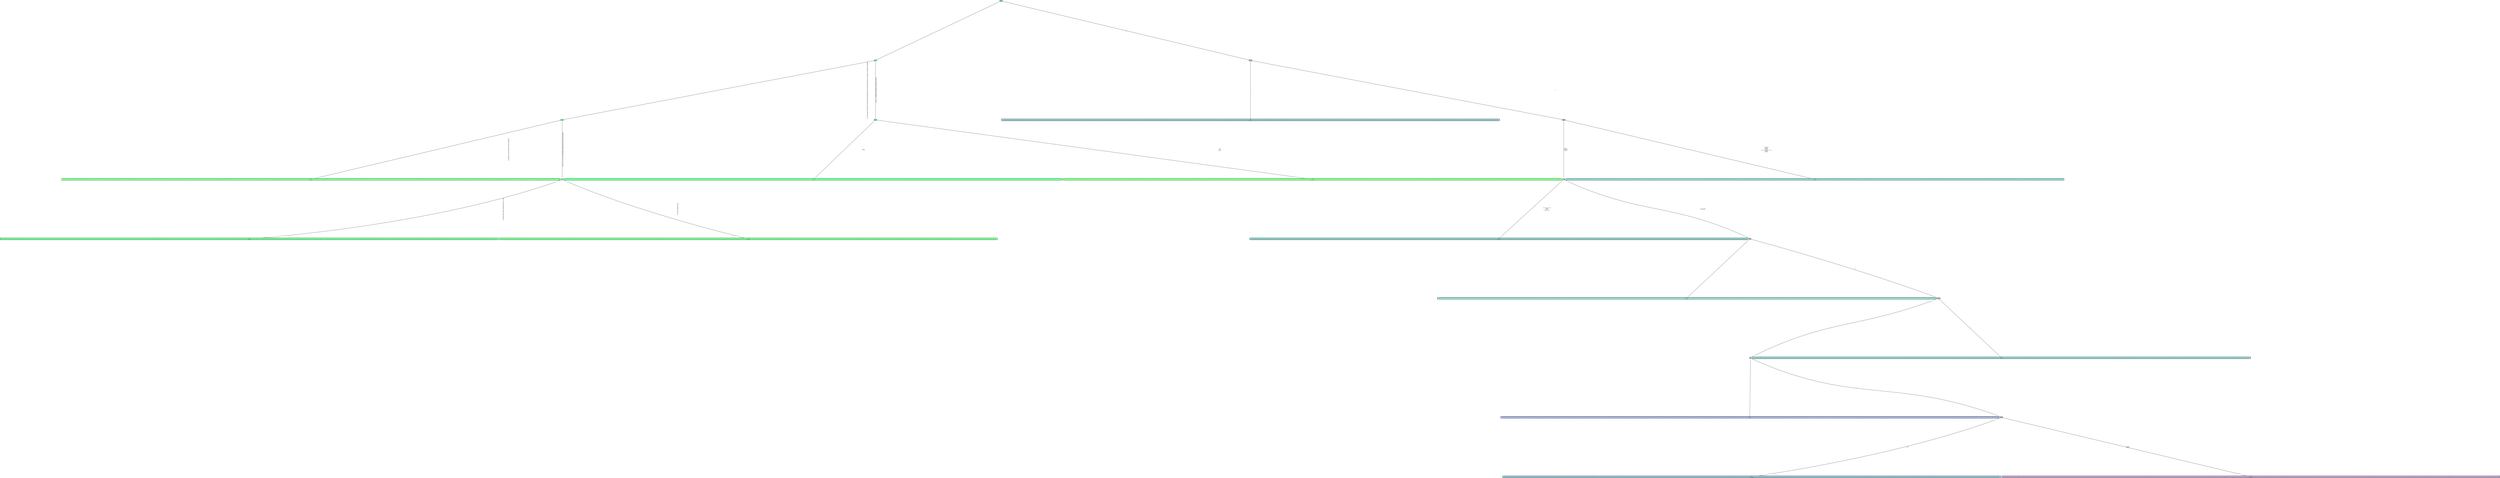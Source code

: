 graph Tree {
node [shape=box, style="filled, rounded",color="black",penwidth="3",fontcolor="black",                 fontname=helvetica] ;
graph [ranksep="0 equally", splines=straight,                 bgcolor=transparent, dpi=200] ;
edge [fontname=helvetica, color=black] ;
0 [label="430
Prob: 1001:0.0 1002:0.0 1003:0.0 1004:0.0 1005:0.0 1006:0.0 1007:0.0 1008:0.0 1009:0.0 1010:0.0 1011:0.0 1012:0.0 1013:0.0 1014:0.0 1015:0.0 1016:0.0 1017:0.0 1018:0.0 1019:0.0 1020:0.0 1021:0.0 1022:0.0 1024:0.0 1027:0.0 1028:0.0 1029:0.0 1030:0.0 1031:0.0 1101:0.0 1102:0.0 1103:0.0 1104:0.0 1105:0.0 1106:0.0 1107:0.0 1109:0.0 1110:0.0 412:0.0 413:0.0 414:0.0 415:0.0 416:0.0 417:0.0 418:0.0 419:0.0 420:0.0 421:0.0 422:0.0 423:0.0 424:0.0 425:0.0 426:0.0 427:0.0 428:0.0 429:0.0 430:0.1 501:0.0 502:0.0 503:0.0 504:0.0 505:0.0 506:0.0 507:0.0 508:0.0 509:0.0 510:0.0 511:0.0 512:0.0 513:0.0 514:0.0 515:0.0 516:0.0 517:0.0 518:0.0 519:0.0 520:0.0 521:0.0 522:0.0 523:0.0 524:0.0 525:0.0 526:0.0 527:0.0 528:0.0 529:0.0 530:0.0 531:0.0 601:0.0 602:0.0 603:0.0 604:0.0 605:0.0 606:0.0 607:0.0 608:0.0 609:0.0 610:0.0 611:0.0 612:0.0 613:0.0 614:0.0 615:0.0 616:0.0 617:0.0 618:0.0 619:0.0 620:0.0 621:0.0 622:0.0 623:0.0 624:0.0 625:0.0 626:0.0 627:0.0 628:0.0 629:0.0 630:0.0 701:0.0 702:0.0 703:0.0 705:0.0 706:0.0 708:0.0 709:0.0 710:0.0 711:0.0 712:0.0 713:0.0 714:0.0 715:0.0 716:0.0 717:0.0 718:0.0 719:0.0 720:0.0 721:0.0 722:0.0 723:0.0 724:0.0 725:0.0 726:0.0 727:0.0 729:0.0 730:0.0 731:0.0 801:0.0 802:0.0 803:0.0 804:0.0 805:0.0 806:0.0 807:0.0 808:0.0 809:0.0 810:0.0 811:0.0 812:0.0 813:0.0 814:0.0 815:0.0 816:0.0 817:0.0 818:0.0 819:0.0 820:0.0 821:0.0 822:0.0 823:0.0 824:0.0 825:0.0 826:0.0 827:0.0 828:0.0 829:0.0 830:0.0 831:0.0 901:0.0 902:0.0 903:0.0 904:0.0 905:0.0 906:0.0 907:0.0 908:0.0 909:0.0 910:0.0 911:0.0 912:0.0 913:0.0 914:0.0 915:0.0 916:0.0 917:0.0 918:0.0 920:0.0 921:0.0 922:0.0 923:0.0 924:0.0 925:0.0 926:0.0 927:0.0 928:0.0 929:0.0 930:0.0
Frac: 0.087", fillcolor="#72f88b"] ;
1 [label="lngthinv", fillcolor="#73f690"] ;
2 [label="425
Prob: 1001:0.0 1002:0.0 1003:0.0 1004:0.0 1005:0.0 1006:0.0 1007:0.0 1008:0.0 1009:0.0 1010:0.0 1011:0.0 1012:0.0 1013:0.0 1014:0.0 1015:0.0 1016:0.0 1017:0.0 1018:0.0 1019:0.0 1020:0.0 1021:0.0 1022:0.0 1024:0.0 1027:0.0 1028:0.0 1029:0.0 1030:0.0 1031:0.0 1101:0.0 1102:0.0 1103:0.0 1104:0.0 1105:0.0 1106:0.0 1107:0.0 1109:0.0 1110:0.0 412:0.0 413:0.0 414:0.0 415:0.0 416:0.0 417:0.0 418:0.0 419:0.0 420:0.0 421:0.0 422:0.0 423:0.0 424:0.0 425:0.0 426:0.0 427:0.0 428:0.0 429:0.0 430:0.0 501:0.0 502:0.0 503:0.0 504:0.0 505:0.0 506:0.0 507:0.0 508:0.0 509:0.0 510:0.0 511:0.0 512:0.0 513:0.0 514:0.0 515:0.0 516:0.0 517:0.0 518:0.0 519:0.0 520:0.0 521:0.0 522:0.0 523:0.0 524:0.0 525:0.0 526:0.0 527:0.0 528:0.0 529:0.0 530:0.0 531:0.0 601:0.0 602:0.0 603:0.0 604:0.0 605:0.0 606:0.0 607:0.0 608:0.0 609:0.0 610:0.0 611:0.0 612:0.0 613:0.0 614:0.0 615:0.0 616:0.0 617:0.0 618:0.0 619:0.0 620:0.0 621:0.0 622:0.0 623:0.0 624:0.0 625:0.0 626:0.0 627:0.0 628:0.0 629:0.0 630:0.0 701:0.0 702:0.0 703:0.0 705:0.0 706:0.0 708:0.0 709:0.0 710:0.0 711:0.0 712:0.0 713:0.0 714:0.0 715:0.0 716:0.0 717:0.0 718:0.0 719:0.0 720:0.0 721:0.0 722:0.0 723:0.0 724:0.0 725:0.0 726:0.0 727:0.0 729:0.0 730:0.0 731:0.0 801:0.0 802:0.0 803:0.0 804:0.0 805:0.0 806:0.0 807:0.0 808:0.0 809:0.0 810:0.0 811:0.0 812:0.0 813:0.0 814:0.0 815:0.0 816:0.0 817:0.0 818:0.0 819:0.0 820:0.0 821:0.0 822:0.0 823:0.0 824:0.0 825:0.0 826:0.0 827:0.0 828:0.0 829:0.0 830:0.0 831:0.0 901:0.0 902:0.0 903:0.0 904:0.0 905:0.0 906:0.0 907:0.0 908:0.0 909:0.0 910:0.0 911:0.0 912:0.0 913:0.0 914:0.0 915:0.0 916:0.0 917:0.0 918:0.0 920:0.0 921:0.0 922:0.0 923:0.0 924:0.0 925:0.0 926:0.0 927:0.0 928:0.0 929:0.0 930:0.0
Frac: 0.092", fillcolor="#71f396"] ;
3 [label="lngthinv", fillcolor="#73f492"] ;
4 [label="421
Prob: 1001:0.0 1002:0.0 1003:0.0 1004:0.0 1005:0.0 1006:0.0 1007:0.0 1008:0.0 1009:0.0 1010:0.0 1011:0.0 1012:0.0 1013:0.0 1014:0.0 1015:0.0 1016:0.0 1017:0.0 1018:0.0 1019:0.0 1020:0.0 1021:0.0 1022:0.0 1024:0.0 1027:0.0 1028:0.0 1029:0.0 1030:0.0 1031:0.0 1101:0.0 1102:0.0 1103:0.0 1104:0.0 1105:0.0 1106:0.0 1107:0.0 1109:0.0 1110:0.0 412:0.0 413:0.0 414:0.0 415:0.0 416:0.0 417:0.0 418:0.0 419:0.0 420:0.0 421:0.1 422:0.0 423:0.0 424:0.0 425:0.0 426:0.0 427:0.0 428:0.0 429:0.0 430:0.0 501:0.0 502:0.0 503:0.0 504:0.0 505:0.0 506:0.0 507:0.0 508:0.0 509:0.0 510:0.0 511:0.0 512:0.0 513:0.0 514:0.0 515:0.0 516:0.0 517:0.0 518:0.0 519:0.0 520:0.0 521:0.0 522:0.0 523:0.0 524:0.0 525:0.0 526:0.0 527:0.0 528:0.0 529:0.0 530:0.0 531:0.0 601:0.0 602:0.0 603:0.0 604:0.0 605:0.0 606:0.0 607:0.0 608:0.0 609:0.0 610:0.0 611:0.0 612:0.0 613:0.0 614:0.0 615:0.0 616:0.0 617:0.0 618:0.0 619:0.0 620:0.0 621:0.0 622:0.0 623:0.0 624:0.0 625:0.0 626:0.0 627:0.0 628:0.0 629:0.0 630:0.0 701:0.0 702:0.0 703:0.0 705:0.0 706:0.0 708:0.0 709:0.0 710:0.0 711:0.0 712:0.0 713:0.0 714:0.0 715:0.0 716:0.0 717:0.0 718:0.0 719:0.0 720:0.0 721:0.0 722:0.0 723:0.0 724:0.0 725:0.0 726:0.0 727:0.0 729:0.0 730:0.0 731:0.0 801:0.0 802:0.0 803:0.0 804:0.0 805:0.0 806:0.0 807:0.0 808:0.0 809:0.0 810:0.0 811:0.0 812:0.0 813:0.0 814:0.0 815:0.0 816:0.0 817:0.0 818:0.0 819:0.0 820:0.0 821:0.0 822:0.0 823:0.0 824:0.0 825:0.0 826:0.0 827:0.0 828:0.0 829:0.0 830:0.0 831:0.0 901:0.0 902:0.0 903:0.0 904:0.0 905:0.0 906:0.0 907:0.0 908:0.0 909:0.0 910:0.0 911:0.0 912:0.0 913:0.0 914:0.0 915:0.0 916:0.0 917:0.0 918:0.0 920:0.0 921:0.0 922:0.0 923:0.0 924:0.0 925:0.0 926:0.0 927:0.0 928:0.0 929:0.0 930:0.0
Frac: 0.059", fillcolor="#76f78d"] ;
5 [label="lngthinv", fillcolor="#71f88c"] ;
6 [label="424
Prob: 1001:0.0 1002:0.0 1003:0.0 1004:0.0 1005:0.0 1006:0.0 1007:0.0 1008:0.0 1009:0.0 1010:0.0 1011:0.0 1012:0.0 1013:0.0 1014:0.0 1015:0.0 1016:0.0 1017:0.0 1018:0.0 1019:0.0 1020:0.0 1021:0.0 1022:0.0 1024:0.0 1027:0.0 1028:0.0 1029:0.0 1030:0.0 1031:0.0 1101:0.0 1102:0.0 1103:0.0 1104:0.0 1105:0.0 1106:0.0 1107:0.0 1109:0.0 1110:0.0 412:0.0 413:0.0 414:0.0 415:0.0 416:0.0 417:0.0 418:0.0 419:0.0 420:0.0 421:0.0 422:0.0 423:0.0 424:0.1 425:0.0 426:0.0 427:0.0 428:0.0 429:0.0 430:0.0 501:0.0 502:0.1 503:0.0 504:0.0 505:0.1 506:0.0 507:0.1 508:0.0 509:0.1 510:0.1 511:0.0 512:0.0 513:0.0 514:0.0 515:0.0 516:0.0 517:0.0 518:0.0 519:0.0 520:0.0 521:0.0 522:0.0 523:0.0 524:0.0 525:0.0 526:0.0 527:0.0 528:0.0 529:0.0 530:0.0 531:0.0 601:0.0 602:0.0 603:0.0 604:0.0 605:0.0 606:0.0 607:0.0 608:0.0 609:0.0 610:0.0 611:0.0 612:0.0 613:0.0 614:0.0 615:0.0 616:0.0 617:0.0 618:0.0 619:0.0 620:0.0 621:0.0 622:0.0 623:0.0 624:0.0 625:0.0 626:0.0 627:0.0 628:0.0 629:0.0 630:0.0 701:0.0 702:0.0 703:0.0 705:0.0 706:0.0 708:0.0 709:0.0 710:0.0 711:0.0 712:0.0 713:0.0 714:0.0 715:0.0 716:0.0 717:0.0 718:0.0 719:0.0 720:0.0 721:0.0 722:0.0 723:0.0 724:0.0 725:0.0 726:0.0 727:0.0 729:0.0 730:0.0 731:0.0 801:0.0 802:0.0 803:0.0 804:0.0 805:0.0 806:0.0 807:0.0 808:0.0 809:0.0 810:0.0 811:0.0 812:0.0 813:0.0 814:0.0 815:0.0 816:0.0 817:0.0 818:0.0 819:0.0 820:0.0 821:0.0 822:0.0 823:0.0 824:0.0 825:0.0 826:0.0 827:0.0 828:0.0 829:0.0 830:0.0 831:0.0 901:0.0 902:0.0 903:0.0 904:0.0 905:0.0 906:0.0 907:0.0 908:0.0 909:0.0 910:0.0 911:0.0 912:0.0 913:0.0 914:0.0 915:0.0 916:0.0 917:0.0 918:0.0 920:0.0 921:0.0 922:0.0 923:0.0 924:0.0 925:0.0 926:0.0 927:0.0 928:0.0 929:0.0 930:0.0
Frac: 0.028", fillcolor="#64ff93"] ;
7 [label="parelkid", fillcolor="#6ffd85"] ;
8 [label="416
Prob: 1001:0.0 1002:0.0 1003:0.0 1004:0.0 1005:0.0 1006:0.0 1007:0.0 1008:0.0 1009:0.0 1010:0.0 1011:0.0 1012:0.0 1013:0.0 1014:0.0 1015:0.0 1016:0.0 1017:0.0 1018:0.0 1019:0.0 1020:0.0 1021:0.0 1022:0.0 1024:0.0 1027:0.0 1028:0.0 1029:0.0 1030:0.0 1031:0.0 1101:0.0 1102:0.0 1103:0.0 1104:0.0 1105:0.0 1106:0.0 1107:0.0 1109:0.0 1110:0.0 412:0.0 413:0.0 414:0.0 415:0.0 416:0.1 417:0.0 418:0.0 419:0.1 420:0.0 421:0.0 422:0.0 423:0.0 424:0.0 425:0.0 426:0.0 427:0.0 428:0.0 429:0.0 430:0.0 501:0.0 502:0.0 503:0.0 504:0.0 505:0.0 506:0.0 507:0.0 508:0.0 509:0.0 510:0.0 511:0.0 512:0.0 513:0.0 514:0.0 515:0.0 516:0.0 517:0.0 518:0.0 519:0.0 520:0.0 521:0.0 522:0.0 523:0.0 524:0.0 525:0.0 526:0.0 527:0.0 528:0.0 529:0.0 530:0.0 531:0.0 601:0.0 602:0.0 603:0.0 604:0.0 605:0.0 606:0.0 607:0.0 608:0.0 609:0.0 610:0.0 611:0.0 612:0.0 613:0.0 614:0.0 615:0.0 616:0.0 617:0.0 618:0.0 619:0.0 620:0.0 621:0.0 622:0.0 623:0.0 624:0.0 625:0.0 626:0.0 627:0.0 628:0.0 629:0.0 630:0.0 701:0.0 702:0.0 703:0.0 705:0.0 706:0.0 708:0.0 709:0.0 710:0.0 711:0.0 712:0.0 713:0.0 714:0.0 715:0.0 716:0.0 717:0.0 718:0.0 719:0.0 720:0.0 721:0.0 722:0.0 723:0.0 724:0.0 725:0.0 726:0.0 727:0.0 729:0.0 730:0.0 731:0.0 801:0.0 802:0.0 803:0.0 804:0.0 805:0.0 806:0.0 807:0.0 808:0.0 809:0.0 810:0.0 811:0.0 812:0.0 813:0.0 814:0.0 815:0.0 816:0.0 817:0.0 818:0.0 819:0.0 820:0.0 821:0.0 822:0.0 823:0.0 824:0.0 825:0.0 826:0.0 827:0.0 828:0.0 829:0.0 830:0.0 831:0.0 901:0.0 902:0.0 903:0.0 904:0.0 905:0.0 906:0.0 907:0.0 908:0.0 909:0.0 910:0.0 911:0.0 912:0.0 913:0.0 914:0.0 915:0.0 916:0.0 917:0.0 918:0.0 920:0.0 921:0.0 922:0.0 923:0.0 924:0.0 925:0.0 926:0.0 927:0.0 928:0.0 929:0.0 930:0.0
Frac: 0.094", fillcolor="#73fc81"] ;
9 [label="feelevel", fillcolor="#86d5b2"] ;
10 [label="604
Prob: 1001:0.0 1002:0.0 1003:0.0 1004:0.0 1005:0.0 1006:0.0 1007:0.0 1008:0.0 1009:0.0 1010:0.0 1011:0.0 1012:0.0 1013:0.0 1014:0.0 1015:0.0 1016:0.0 1017:0.0 1018:0.0 1019:0.0 1020:0.0 1021:0.0 1022:0.0 1024:0.0 1027:0.0 1028:0.0 1029:0.0 1030:0.0 1031:0.0 1101:0.0 1102:0.0 1103:0.0 1104:0.0 1105:0.0 1106:0.0 1107:0.0 1109:0.0 1110:0.0 412:0.0 413:0.0 414:0.0 415:0.0 416:0.0 417:0.0 418:0.0 419:0.0 420:0.0 421:0.0 422:0.0 423:0.0 424:0.0 425:0.0 426:0.0 427:0.0 428:0.0 429:0.0 430:0.0 501:0.0 502:0.0 503:0.0 504:0.0 505:0.0 506:0.0 507:0.0 508:0.0 509:0.0 510:0.0 511:0.0 512:0.0 513:0.0 514:0.0 515:0.0 516:0.0 517:0.0 518:0.0 519:0.0 520:0.0 521:0.0 522:0.0 523:0.0 524:0.0 525:0.0 526:0.0 527:0.0 528:0.0 529:0.0 530:0.0 531:0.0 601:0.0 602:0.0 603:0.0 604:0.0 605:0.0 606:0.0 607:0.0 608:0.0 609:0.0 610:0.0 611:0.0 612:0.0 613:0.0 614:0.0 615:0.0 616:0.0 617:0.0 618:0.0 619:0.0 620:0.0 621:0.0 622:0.0 623:0.0 624:0.0 625:0.0 626:0.0 627:0.0 628:0.0 629:0.0 630:0.0 701:0.0 702:0.0 703:0.0 705:0.0 706:0.0 708:0.0 709:0.0 710:0.0 711:0.0 712:0.0 713:0.0 714:0.0 715:0.0 716:0.0 717:0.0 718:0.0 719:0.0 720:0.0 721:0.0 722:0.0 723:0.0 724:0.0 725:0.0 726:0.0 727:0.0 729:0.0 730:0.0 731:0.0 801:0.0 802:0.0 803:0.0 804:0.0 805:0.0 806:0.0 807:0.0 808:0.0 809:0.0 810:0.0 811:0.0 812:0.0 813:0.0 814:0.0 815:0.0 816:0.0 817:0.0 818:0.0 819:0.0 820:0.0 821:0.0 822:0.0 823:0.0 824:0.0 825:0.0 826:0.0 827:0.0 828:0.0 829:0.0 830:0.0 831:0.0 901:0.0 902:0.0 903:0.0 904:0.0 905:0.0 906:0.0 907:0.0 908:0.0 909:0.0 910:0.0 911:0.0 912:0.0 913:0.0 914:0.0 915:0.0 916:0.0 917:0.0 918:0.0 920:0.0 921:0.0 922:0.0 923:0.0 924:0.0 925:0.0 926:0.0 927:0.0 928:0.0 929:0.0 930:0.0
Frac: 0.374", fillcolor="#91c3c6"] ;
11 [label="emailmin", fillcolor="#92c1c7"] ;
12 [label="604
Prob: 1001:0.0 1002:0.0 1003:0.0 1004:0.0 1005:0.0 1006:0.0 1007:0.0 1008:0.0 1009:0.0 1010:0.0 1011:0.0 1012:0.0 1013:0.0 1014:0.0 1015:0.0 1016:0.0 1017:0.0 1018:0.0 1019:0.0 1020:0.0 1021:0.0 1022:0.0 1024:0.0 1027:0.0 1028:0.0 1029:0.0 1030:0.0 1031:0.0 1101:0.0 1102:0.0 1103:0.0 1104:0.0 1105:0.0 1106:0.0 1107:0.0 1109:0.0 1110:0.0 412:0.0 413:0.0 414:0.0 415:0.0 416:0.0 417:0.0 418:0.0 419:0.0 420:0.0 421:0.0 422:0.0 423:0.0 424:0.0 425:0.0 426:0.0 427:0.0 428:0.0 429:0.0 430:0.0 501:0.0 502:0.0 503:0.0 504:0.0 505:0.0 506:0.0 507:0.0 508:0.0 509:0.0 510:0.0 511:0.0 512:0.0 513:0.0 514:0.0 515:0.0 516:0.0 517:0.0 518:0.0 519:0.0 520:0.0 521:0.0 522:0.0 523:0.0 524:0.0 525:0.0 526:0.0 527:0.0 528:0.0 529:0.0 530:0.0 531:0.0 601:0.0 602:0.0 603:0.0 604:0.1 605:0.0 606:0.0 607:0.0 608:0.0 609:0.0 610:0.0 611:0.0 612:0.0 613:0.0 614:0.0 615:0.0 616:0.0 617:0.0 618:0.0 619:0.0 620:0.0 621:0.0 622:0.0 623:0.0 624:0.0 625:0.0 626:0.0 627:0.0 628:0.0 629:0.0 630:0.1 701:0.0 702:0.0 703:0.0 705:0.0 706:0.0 708:0.0 709:0.0 710:0.0 711:0.0 712:0.0 713:0.0 714:0.0 715:0.0 716:0.0 717:0.0 718:0.0 719:0.0 720:0.0 721:0.0 722:0.0 723:0.0 724:0.0 725:0.0 726:0.0 727:0.0 729:0.0 730:0.0 731:0.0 801:0.0 802:0.0 803:0.0 804:0.0 805:0.0 806:0.0 807:0.0 808:0.0 809:0.0 810:0.0 811:0.0 812:0.0 813:0.0 814:0.0 815:0.0 816:0.0 817:0.0 818:0.0 819:0.0 820:0.0 821:0.0 822:0.0 823:0.0 824:0.0 825:0.0 826:0.0 827:0.0 828:0.0 829:0.0 830:0.0 831:0.0 901:0.0 902:0.0 903:0.0 904:0.0 905:0.0 906:0.0 907:0.0 908:0.0 909:0.0 910:0.0 911:0.0 912:0.0 913:0.0 914:0.0 915:0.0 916:0.0 917:0.0 918:0.0 920:0.0 921:0.0 922:0.0 923:0.0 924:0.0 925:0.0 926:0.0 927:0.0 928:0.0 929:0.0 930:0.0
Frac: 0.029", fillcolor="#88c9c2"] ;
13 [label="hlpsick", fillcolor="#95bdc9"] ;
14 [label="415
Prob: 1001:0.0 1002:0.0 1003:0.0 1004:0.0 1005:0.0 1006:0.0 1007:0.0 1008:0.0 1009:0.0 1010:0.0 1011:0.0 1012:0.0 1013:0.0 1014:0.0 1015:0.0 1016:0.0 1017:0.0 1018:0.0 1019:0.0 1020:0.0 1021:0.0 1022:0.0 1024:0.0 1027:0.0 1028:0.0 1029:0.0 1030:0.0 1031:0.0 1101:0.0 1102:0.0 1103:0.0 1104:0.0 1105:0.0 1106:0.0 1107:0.0 1109:0.0 1110:0.0 412:0.0 413:0.0 414:0.0 415:0.0 416:0.0 417:0.0 418:0.0 419:0.0 420:0.0 421:0.0 422:0.0 423:0.0 424:0.0 425:0.0 426:0.0 427:0.0 428:0.0 429:0.0 430:0.0 501:0.0 502:0.0 503:0.0 504:0.0 505:0.0 506:0.0 507:0.0 508:0.0 509:0.0 510:0.0 511:0.0 512:0.0 513:0.0 514:0.0 515:0.0 516:0.0 517:0.0 518:0.0 519:0.0 520:0.0 521:0.0 522:0.0 523:0.0 524:0.0 525:0.0 526:0.0 527:0.0 528:0.0 529:0.0 530:0.0 531:0.0 601:0.0 602:0.0 603:0.0 604:0.0 605:0.0 606:0.0 607:0.0 608:0.0 609:0.0 610:0.0 611:0.0 612:0.0 613:0.0 614:0.0 615:0.0 616:0.0 617:0.0 618:0.0 619:0.0 620:0.0 621:0.0 622:0.0 623:0.0 624:0.0 625:0.0 626:0.0 627:0.0 628:0.0 629:0.0 630:0.0 701:0.0 702:0.0 703:0.0 705:0.0 706:0.0 708:0.0 709:0.0 710:0.0 711:0.0 712:0.0 713:0.0 714:0.0 715:0.0 716:0.0 717:0.0 718:0.0 719:0.0 720:0.0 721:0.0 722:0.0 723:0.0 724:0.0 725:0.0 726:0.0 727:0.0 729:0.0 730:0.0 731:0.0 801:0.0 802:0.0 803:0.0 804:0.0 805:0.0 806:0.0 807:0.0 808:0.0 809:0.0 810:0.0 811:0.0 812:0.0 813:0.0 814:0.0 815:0.0 816:0.0 817:0.0 818:0.0 819:0.0 820:0.0 821:0.0 822:0.0 823:0.0 824:0.0 825:0.0 826:0.0 827:0.0 828:0.0 829:0.0 830:0.0 831:0.0 901:0.0 902:0.0 903:0.0 904:0.0 905:0.0 906:0.0 907:0.0 908:0.0 909:0.0 910:0.0 911:0.0 912:0.0 913:0.0 914:0.0 915:0.0 916:0.0 917:0.0 918:0.0 920:0.0 921:0.0 922:0.0 923:0.0 924:0.0 925:0.0 926:0.0 927:0.0 928:0.0 929:0.0 930:0.0
Frac: 0.036", fillcolor="#8cd0c3"] ;
15 [label="cohort", fillcolor="#97bbca"] ;
16 [label="601
Prob: 1001:0.0 1002:0.0 1003:0.0 1004:0.0 1005:0.0 1006:0.0 1007:0.0 1008:0.0 1009:0.0 1010:0.0 1011:0.0 1012:0.0 1013:0.0 1014:0.0 1015:0.0 1016:0.0 1017:0.0 1018:0.0 1019:0.0 1020:0.0 1021:0.0 1022:0.0 1024:0.0 1027:0.0 1028:0.0 1029:0.0 1030:0.0 1031:0.0 1101:0.0 1102:0.0 1103:0.0 1104:0.0 1105:0.0 1106:0.0 1107:0.0 1109:0.0 1110:0.0 412:0.0 413:0.0 414:0.0 415:0.0 416:0.0 417:0.0 418:0.0 419:0.0 420:0.0 421:0.0 422:0.0 423:0.0 424:0.0 425:0.0 426:0.0 427:0.0 428:0.0 429:0.0 430:0.0 501:0.0 502:0.0 503:0.0 504:0.0 505:0.0 506:0.0 507:0.0 508:0.0 509:0.0 510:0.0 511:0.0 512:0.0 513:0.0 514:0.0 515:0.0 516:0.0 517:0.0 518:0.0 519:0.0 520:0.0 521:0.0 522:0.0 523:0.0 524:0.0 525:0.0 526:0.0 527:0.0 528:0.0 529:0.0 530:0.0 531:0.0 601:0.0 602:0.0 603:0.0 604:0.0 605:0.0 606:0.0 607:0.0 608:0.0 609:0.0 610:0.0 611:0.0 612:0.0 613:0.0 614:0.0 615:0.0 616:0.0 617:0.0 618:0.0 619:0.0 620:0.0 621:0.0 622:0.0 623:0.0 624:0.0 625:0.0 626:0.0 627:0.0 628:0.0 629:0.0 630:0.0 701:0.0 702:0.0 703:0.0 705:0.0 706:0.0 708:0.0 709:0.0 710:0.0 711:0.0 712:0.0 713:0.0 714:0.0 715:0.0 716:0.0 717:0.0 718:0.0 719:0.0 720:0.0 721:0.0 722:0.0 723:0.0 724:0.0 725:0.0 726:0.0 727:0.0 729:0.0 730:0.0 731:0.0 801:0.0 802:0.0 803:0.0 804:0.0 805:0.0 806:0.0 807:0.0 808:0.0 809:0.0 810:0.0 811:0.0 812:0.0 813:0.0 814:0.0 815:0.0 816:0.0 817:0.0 818:0.0 819:0.0 820:0.0 821:0.0 822:0.0 823:0.0 824:0.0 825:0.0 826:0.0 827:0.0 828:0.0 829:0.0 830:0.0 831:0.0 901:0.0 902:0.0 903:0.0 904:0.0 905:0.0 906:0.0 907:0.0 908:0.0 909:0.0 910:0.0 911:0.0 912:0.0 913:0.0 914:0.0 915:0.0 916:0.0 917:0.0 918:0.0 920:0.0 921:0.0 922:0.0 923:0.0 924:0.0 925:0.0 926:0.0 927:0.0 928:0.0 929:0.0 930:0.0
Frac: 0.044", fillcolor="#9cabd0"] ;
17 [label="OLD3", fillcolor="#9db2cc"] ;
18 [label="507
Prob: 1001:0.0 1002:0.0 1003:0.0 1004:0.0 1005:0.0 1006:0.0 1007:0.0 1008:0.0 1009:0.0 1010:0.0 1011:0.0 1012:0.0 1013:0.0 1014:0.0 1015:0.0 1016:0.0 1017:0.0 1018:0.0 1019:0.0 1020:0.0 1021:0.0 1022:0.0 1024:0.0 1027:0.0 1028:0.0 1029:0.0 1030:0.0 1031:0.0 1101:0.0 1102:0.0 1103:0.0 1104:0.0 1105:0.0 1106:0.0 1107:0.0 1109:0.0 1110:0.0 412:0.0 413:0.0 414:0.0 415:0.0 416:0.0 417:0.0 418:0.0 419:0.0 420:0.0 421:0.0 422:0.0 423:0.0 424:0.0 425:0.0 426:0.0 427:0.0 428:0.0 429:0.0 430:0.0 501:0.0 502:0.0 503:0.0 504:0.0 505:0.0 506:0.0 507:0.0 508:0.0 509:0.0 510:0.0 511:0.0 512:0.0 513:0.0 514:0.0 515:0.0 516:0.0 517:0.0 518:0.0 519:0.0 520:0.0 521:0.0 522:0.0 523:0.0 524:0.0 525:0.0 526:0.0 527:0.0 528:0.0 529:0.0 530:0.0 531:0.0 601:0.0 602:0.0 603:0.0 604:0.0 605:0.0 606:0.0 607:0.0 608:0.0 609:0.0 610:0.0 611:0.0 612:0.0 613:0.0 614:0.0 615:0.0 616:0.0 617:0.0 618:0.0 619:0.0 620:0.0 621:0.0 622:0.0 623:0.0 624:0.0 625:0.0 626:0.0 627:0.0 628:0.0 629:0.0 630:0.0 701:0.0 702:0.0 703:0.0 705:0.0 706:0.0 708:0.0 709:0.0 710:0.0 711:0.0 712:0.0 713:0.0 714:0.0 715:0.0 716:0.0 717:0.0 718:0.0 719:0.0 720:0.0 721:0.0 722:0.0 723:0.0 724:0.0 725:0.0 726:0.0 727:0.0 729:0.0 730:0.0 731:0.0 801:0.0 802:0.0 803:0.0 804:0.0 805:0.0 806:0.0 807:0.0 808:0.0 809:0.0 810:0.0 811:0.0 812:0.0 813:0.0 814:0.0 815:0.0 816:0.0 817:0.0 818:0.0 819:0.0 820:0.0 821:0.0 822:0.0 823:0.0 824:0.0 825:0.0 826:0.0 827:0.0 828:0.0 829:0.0 830:0.0 831:0.0 901:0.0 902:0.0 903:0.0 904:0.0 905:0.0 906:0.0 907:0.0 908:0.0 909:0.0 910:0.0 911:0.0 912:0.0 913:0.0 914:0.0 915:0.0 916:0.0 917:0.0 918:0.0 920:0.0 921:0.0 922:0.0 923:0.0 924:0.0 925:0.0 926:0.0 927:0.0 928:0.0 929:0.0 930:0.0
Frac: 0.059", fillcolor="#8fc0cd"] ;
19 [label="respnum", fillcolor="#9db5cb"] ;
20 [label="1019
Prob: 1001:0.0 1002:0.0 1003:0.0 1004:0.0 1005:0.0 1006:0.0 1007:0.0 1008:0.0 1009:0.0 1010:0.0 1011:0.0 1012:0.0 1013:0.0 1014:0.0 1015:0.0 1016:0.0 1017:0.0 1018:0.0 1019:0.0 1020:0.0 1021:0.0 1022:0.0 1024:0.0 1027:0.0 1028:0.0 1029:0.0 1030:0.0 1031:0.0 1101:0.0 1102:0.0 1103:0.0 1104:0.0 1105:0.0 1106:0.0 1107:0.0 1109:0.0 1110:0.0 412:0.0 413:0.0 414:0.0 415:0.0 416:0.0 417:0.0 418:0.0 419:0.0 420:0.0 421:0.0 422:0.0 423:0.0 424:0.0 425:0.0 426:0.0 427:0.0 428:0.0 429:0.0 430:0.0 501:0.0 502:0.0 503:0.0 504:0.0 505:0.0 506:0.0 507:0.0 508:0.0 509:0.0 510:0.0 511:0.0 512:0.0 513:0.0 514:0.0 515:0.0 516:0.0 517:0.0 518:0.0 519:0.0 520:0.0 521:0.0 522:0.0 523:0.0 524:0.0 525:0.0 526:0.0 527:0.0 528:0.0 529:0.0 530:0.0 531:0.0 601:0.0 602:0.0 603:0.0 604:0.0 605:0.0 606:0.0 607:0.0 608:0.0 609:0.0 610:0.0 611:0.0 612:0.0 613:0.0 614:0.0 615:0.0 616:0.0 617:0.0 618:0.0 619:0.0 620:0.0 621:0.0 622:0.0 623:0.0 624:0.0 625:0.0 626:0.0 627:0.0 628:0.0 629:0.0 630:0.0 701:0.0 702:0.0 703:0.0 705:0.0 706:0.0 708:0.0 709:0.0 710:0.0 711:0.0 712:0.0 713:0.0 714:0.0 715:0.0 716:0.0 717:0.0 718:0.0 719:0.0 720:0.0 721:0.0 722:0.0 723:0.0 724:0.0 725:0.0 726:0.0 727:0.0 729:0.0 730:0.0 731:0.0 801:0.0 802:0.0 803:0.0 804:0.0 805:0.0 806:0.0 807:0.0 808:0.0 809:0.0 810:0.0 811:0.0 812:0.0 813:0.0 814:0.0 815:0.0 816:0.0 817:0.0 818:0.0 819:0.0 820:0.0 821:0.0 822:0.0 823:0.0 824:0.0 825:0.0 826:0.0 827:0.0 828:0.0 829:0.0 830:0.0 831:0.0 901:0.0 902:0.0 903:0.0 904:0.0 905:0.0 906:0.0 907:0.0 908:0.0 909:0.0 910:0.0 911:0.0 912:0.0 913:0.0 914:0.0 915:0.0 916:0.0 917:0.0 918:0.0 920:0.0 921:0.0 922:0.0 923:0.0 924:0.0 925:0.0 926:0.0 927:0.0 928:0.0 929:0.0 930:0.0
Frac: 0.031", fillcolor="#b8a2c5"] ;
21 [label="numwomen", fillcolor="#9ab6cb"] ;
22 [label="1016
Prob: 1001:0.0 1002:0.0 1003:0.0 1004:0.0 1005:0.0 1006:0.0 1007:0.0 1008:0.0 1009:0.0 1010:0.0 1011:0.0 1012:0.0 1013:0.0 1014:0.0 1015:0.0 1016:0.0 1017:0.0 1018:0.0 1019:0.0 1020:0.0 1021:0.0 1022:0.0 1024:0.0 1027:0.0 1028:0.0 1029:0.0 1030:0.0 1031:0.0 1101:0.0 1102:0.0 1103:0.0 1104:0.0 1105:0.0 1106:0.0 1107:0.0 1109:0.0 1110:0.0 412:0.0 413:0.0 414:0.0 415:0.0 416:0.0 417:0.0 418:0.0 419:0.0 420:0.0 421:0.0 422:0.0 423:0.0 424:0.0 425:0.0 426:0.0 427:0.0 428:0.0 429:0.0 430:0.0 501:0.0 502:0.0 503:0.0 504:0.0 505:0.0 506:0.0 507:0.0 508:0.0 509:0.0 510:0.0 511:0.0 512:0.0 513:0.0 514:0.0 515:0.0 516:0.0 517:0.0 518:0.0 519:0.0 520:0.0 521:0.0 522:0.0 523:0.0 524:0.0 525:0.0 526:0.0 527:0.0 528:0.0 529:0.0 530:0.0 531:0.0 601:0.0 602:0.0 603:0.0 604:0.0 605:0.0 606:0.0 607:0.0 608:0.0 609:0.0 610:0.0 611:0.0 612:0.0 613:0.0 614:0.0 615:0.0 616:0.0 617:0.0 618:0.0 619:0.0 620:0.0 621:0.0 622:0.0 623:0.0 624:0.0 625:0.0 626:0.0 627:0.0 628:0.0 629:0.0 630:0.0 701:0.0 702:0.0 703:0.0 705:0.0 706:0.0 708:0.0 709:0.0 710:0.0 711:0.0 712:0.0 713:0.0 714:0.0 715:0.0 716:0.0 717:0.0 718:0.0 719:0.0 720:0.0 721:0.0 722:0.0 723:0.0 724:0.0 725:0.0 726:0.0 727:0.0 729:0.0 730:0.0 731:0.0 801:0.0 802:0.0 803:0.0 804:0.0 805:0.0 806:0.0 807:0.0 808:0.0 809:0.0 810:0.0 811:0.0 812:0.0 813:0.0 814:0.0 815:0.0 816:0.0 817:0.0 818:0.0 819:0.0 820:0.0 821:0.0 822:0.0 823:0.0 824:0.0 825:0.0 826:0.0 827:0.0 828:0.0 829:0.0 830:0.0 831:0.0 901:0.0 902:0.0 903:0.0 904:0.0 905:0.0 906:0.0 907:0.0 908:0.0 909:0.0 910:0.0 911:0.0 912:0.0 913:0.0 914:0.0 915:0.0 916:0.0 917:0.0 918:0.0 920:0.0 921:0.0 922:0.0 923:0.0 924:0.0 925:0.0 926:0.0 927:0.0 928:0.0 929:0.0 930:0.0
Frac: 0.03", fillcolor="#8dc9c5"] ;
23 [label="hispanic", fillcolor="#94bfc9"] ;
24 [label="616
Prob: 1001:0.0 1002:0.0 1003:0.0 1004:0.0 1005:0.0 1006:0.0 1007:0.0 1008:0.0 1009:0.0 1010:0.0 1011:0.0 1012:0.0 1013:0.0 1014:0.0 1015:0.0 1016:0.0 1017:0.0 1018:0.0 1019:0.0 1020:0.0 1021:0.0 1022:0.0 1024:0.0 1027:0.0 1028:0.0 1029:0.0 1030:0.0 1031:0.0 1101:0.0 1102:0.0 1103:0.0 1104:0.0 1105:0.0 1106:0.0 1107:0.0 1109:0.0 1110:0.0 412:0.0 413:0.0 414:0.0 415:0.0 416:0.0 417:0.0 418:0.0 419:0.0 420:0.0 421:0.0 422:0.0 423:0.0 424:0.0 425:0.0 426:0.0 427:0.0 428:0.0 429:0.0 430:0.0 501:0.0 502:0.0 503:0.0 504:0.0 505:0.0 506:0.0 507:0.0 508:0.0 509:0.0 510:0.0 511:0.0 512:0.0 513:0.0 514:0.0 515:0.0 516:0.0 517:0.0 518:0.0 519:0.0 520:0.0 521:0.0 522:0.0 523:0.0 524:0.0 525:0.0 526:0.0 527:0.0 528:0.0 529:0.0 530:0.0 531:0.0 601:0.0 602:0.0 603:0.0 604:0.0 605:0.0 606:0.0 607:0.0 608:0.0 609:0.0 610:0.0 611:0.0 612:0.0 613:0.0 614:0.0 615:0.0 616:0.0 617:0.0 618:0.0 619:0.0 620:0.0 621:0.0 622:0.0 623:0.0 624:0.0 625:0.0 626:0.0 627:0.0 628:0.0 629:0.0 630:0.0 701:0.0 702:0.0 703:0.0 705:0.0 706:0.0 708:0.0 709:0.0 710:0.0 711:0.0 712:0.0 713:0.0 714:0.0 715:0.0 716:0.0 717:0.0 718:0.0 719:0.0 720:0.0 721:0.0 722:0.0 723:0.0 724:0.0 725:0.0 726:0.0 727:0.0 729:0.0 730:0.0 731:0.0 801:0.0 802:0.0 803:0.0 804:0.0 805:0.0 806:0.0 807:0.0 808:0.0 809:0.0 810:0.0 811:0.0 812:0.0 813:0.0 814:0.0 815:0.0 816:0.0 817:0.0 818:0.0 819:0.0 820:0.0 821:0.0 822:0.0 823:0.0 824:0.0 825:0.0 826:0.0 827:0.0 828:0.0 829:0.0 830:0.0 831:0.0 901:0.0 902:0.0 903:0.0 904:0.0 905:0.0 906:0.0 907:0.0 908:0.0 909:0.0 910:0.0 911:0.0 912:0.0 913:0.0 914:0.0 915:0.0 916:0.0 917:0.0 918:0.0 920:0.0 921:0.0 922:0.0 923:0.0 924:0.0 925:0.0 926:0.0 927:0.0 928:0.0 929:0.0 930:0.0
Frac: 0.036", fillcolor="#8bcbc9"] ;
1 -- 0 [label=" 153\n 105\n 127\n 169\n 138\n 136\n 41\n 179\n 152\n 94\n 181\n 171\n 67\n 124\n 88\n 82\n 85\n 135\n 149\n 130\n 134\n 70\n 125\n 148\n 45\n 87\n 98\n 75\n 160\n 173\n 131\n 180\n 198\n 115\n 30\n 157\n 86",penwidth=3] ;
1 -- 3 [label=" 102\n 103\n 107\n 108\n 109\n 110\n 113\n 116\n 118\n 119\n 120\n 122\n 123\n 126\n 133\n 144\n 145\n 146\n 147\n 150\n 151\n 158\n 161\n 162\n 163\n 166\n 168\n 175\n 176\n 177\n 182\n 183\n 190\n 191\n 192\n 194\n 195\n 46\n 48\n 49\n 51\n 56\n 57\n 58\n 64\n 65\n 74\n 77\n 78\n 80\n 81\n 91\n 92\n 95\n 96\n 97\n 99",penwidth=3] ;
3 -- 2 [label=" 151\n 192\n 191\n 78\n 51\n 58\n 49\n 64\n 162\n 195\n 96\n 108\n 46\n 145\n 144\n 183\n 126\n 119\n 81\n 120\n 80\n 163\n 168\n 116\n 77\n 161\n 194\n 182\n 92\n 147\n 123\n 158\n 146\n 95\n 109\n 74\n 91",penwidth=3] ;
3 -- 4 [label=" 102\n 103\n 107\n 110\n 113\n 118\n 122\n 133\n 150\n 166\n 175\n 176\n 177\n 190\n 48\n 56\n 57\n 65\n 97\n 99",penwidth=3] ;
5 -- 1 [label=" 49\n 99\n 122\n 198\n 150\n 48\n 107\n 131\n 177\n 162\n 136\n 102\n 190\n 158\n 144\n 95\n 130\n 70\n 75\n 115\n 134\n 138\n 118\n 182\n 80\n 157\n 78\n 67\n 51\n 192\n 41\n 110\n 123\n 195\n 181\n 145\n 124\n 146\n 125\n 92\n 153\n 96\n 169\n 56\n 87\n 183\n 81\n 82\n 46\n 163\n 119\n 116\n 88\n 175\n 148\n 180\n 30\n 120\n 108\n 86\n 194\n 94\n 149\n 179\n 152\n 191\n 105\n 135\n 160\n 171\n 85\n 97\n 151\n 161\n 64\n 133\n 126\n 103\n 127\n 147\n 173\n 77\n 98\n 168\n 176\n 65\n 45\n 58\n 113\n 109\n 74\n 57\n 91\n 166",penwidth=3] ;
5 -- 7 [label=" 100\n 101\n 104\n 106\n 111\n 112\n 114\n 117\n 121\n 128\n 129\n 132\n 137\n 139\n 140\n 141\n 142\n 143\n 154\n 155\n 156\n 159\n 164\n 167\n 170\n 174\n 178\n 184\n 185\n 196\n 200\n 38\n 69\n 71\n 72\n 73\n 79\n 83\n 84\n 89\n 90\n 93",penwidth=3] ;
7 -- 6 [label=" catholic\n hinduism",penwidth=3] ;
7 -- 8 [label=" jewish\n none\n other\n protestant",penwidth=3] ;
9 -- 5 [label=" b",penwidth=3] ;
9 -- 11 [label=" a\n c\n d\n e",penwidth=3] ;
11 -- 10 [label=" c",penwidth=3] ;
11 -- 23 [label=" d\n e",penwidth=3] ;
13 -- 12 [label=" more distant family member\n neighbor\n no one\n close friend\n someone i work with",penwidth=3] ;
13 -- 15 [label=" close family member\n someone else",penwidth=3] ;
15 -- 14 [label=" b",penwidth=3] ;
15 -- 21 [label=" a\n c\n d\n e",penwidth=3] ;
17 -- 16 [label=" c",penwidth=3] ;
17 -- 19 [label=" b\n d\n e",penwidth=3] ;
19 -- 18 [label=" 1st person",penwidth=3] ;
19 -- 20 [label=" 2nd person\n 3rd person\n 4th person",penwidth=3] ;
21 -- 17 [label=" c",penwidth=3] ;
21 -- 22 [label=" d\n e",penwidth=3] ;
23 -- 13 [label=" equadorian\n honduran\n puerto rican\n not hispanic\n cuban",penwidth=3] ;
23 -- 24 [label=" central american\n columbian\n dominican\n guatemalan\n hispanic\n mexican, mexican american, chicano/a\n nicaraguan\n salvadorian\n spanish",penwidth=3] ;
{rank = same;}}